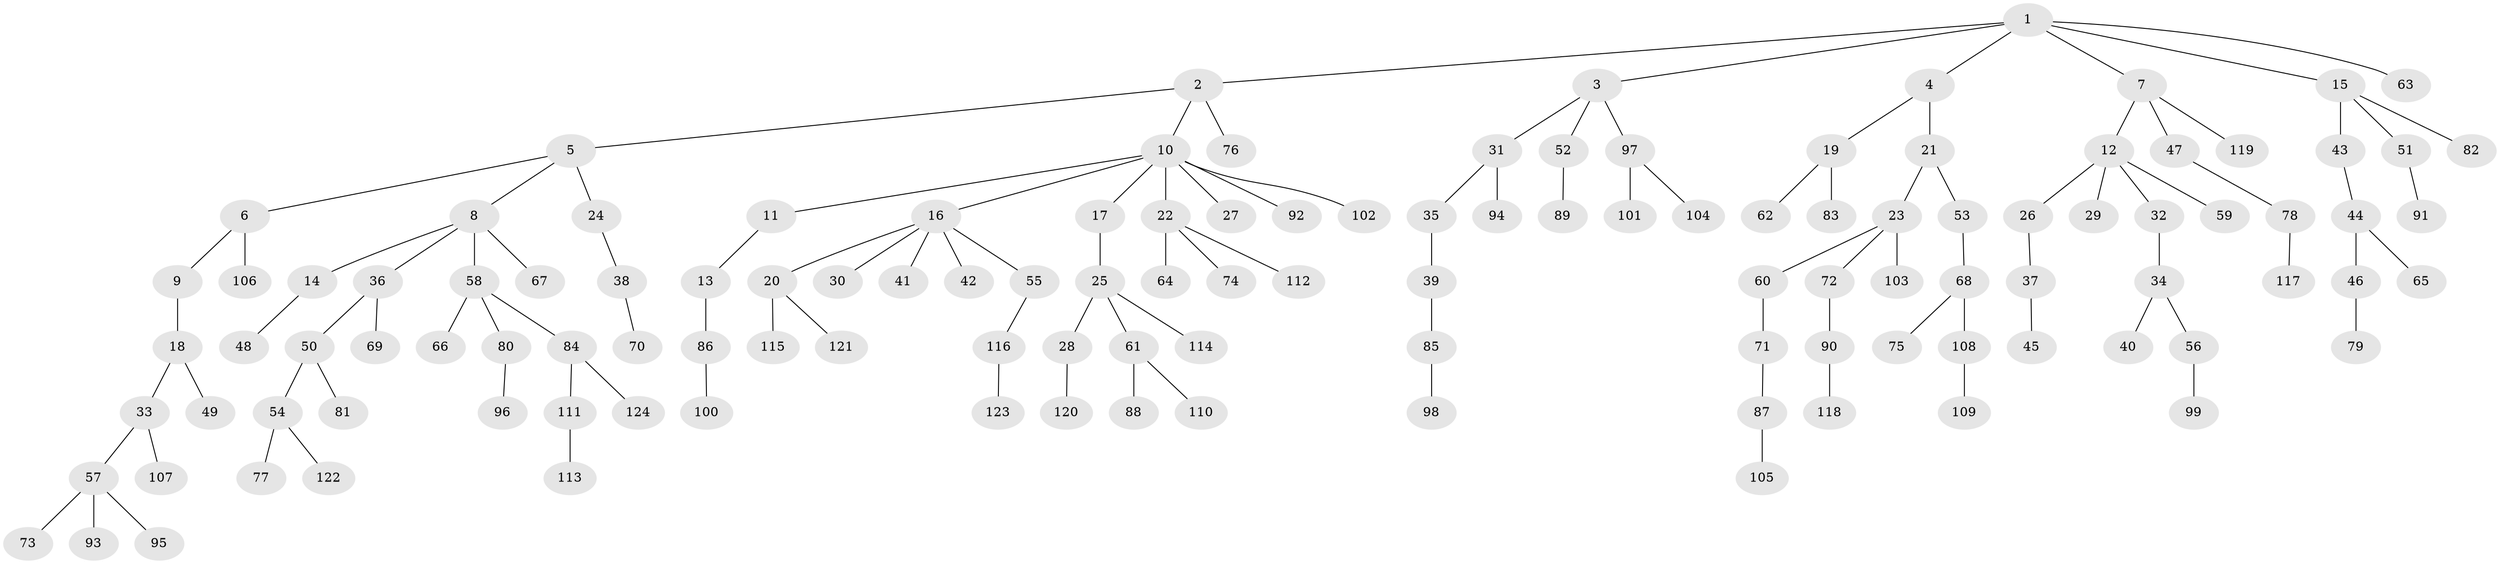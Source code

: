 // coarse degree distribution, {8: 0.023529411764705882, 3: 0.058823529411764705, 5: 0.047058823529411764, 4: 0.047058823529411764, 2: 0.29411764705882354, 7: 0.011764705882352941, 1: 0.5176470588235295}
// Generated by graph-tools (version 1.1) at 2025/52/02/27/25 19:52:12]
// undirected, 124 vertices, 123 edges
graph export_dot {
graph [start="1"]
  node [color=gray90,style=filled];
  1;
  2;
  3;
  4;
  5;
  6;
  7;
  8;
  9;
  10;
  11;
  12;
  13;
  14;
  15;
  16;
  17;
  18;
  19;
  20;
  21;
  22;
  23;
  24;
  25;
  26;
  27;
  28;
  29;
  30;
  31;
  32;
  33;
  34;
  35;
  36;
  37;
  38;
  39;
  40;
  41;
  42;
  43;
  44;
  45;
  46;
  47;
  48;
  49;
  50;
  51;
  52;
  53;
  54;
  55;
  56;
  57;
  58;
  59;
  60;
  61;
  62;
  63;
  64;
  65;
  66;
  67;
  68;
  69;
  70;
  71;
  72;
  73;
  74;
  75;
  76;
  77;
  78;
  79;
  80;
  81;
  82;
  83;
  84;
  85;
  86;
  87;
  88;
  89;
  90;
  91;
  92;
  93;
  94;
  95;
  96;
  97;
  98;
  99;
  100;
  101;
  102;
  103;
  104;
  105;
  106;
  107;
  108;
  109;
  110;
  111;
  112;
  113;
  114;
  115;
  116;
  117;
  118;
  119;
  120;
  121;
  122;
  123;
  124;
  1 -- 2;
  1 -- 3;
  1 -- 4;
  1 -- 7;
  1 -- 15;
  1 -- 63;
  2 -- 5;
  2 -- 10;
  2 -- 76;
  3 -- 31;
  3 -- 52;
  3 -- 97;
  4 -- 19;
  4 -- 21;
  5 -- 6;
  5 -- 8;
  5 -- 24;
  6 -- 9;
  6 -- 106;
  7 -- 12;
  7 -- 47;
  7 -- 119;
  8 -- 14;
  8 -- 36;
  8 -- 58;
  8 -- 67;
  9 -- 18;
  10 -- 11;
  10 -- 16;
  10 -- 17;
  10 -- 22;
  10 -- 27;
  10 -- 92;
  10 -- 102;
  11 -- 13;
  12 -- 26;
  12 -- 29;
  12 -- 32;
  12 -- 59;
  13 -- 86;
  14 -- 48;
  15 -- 43;
  15 -- 51;
  15 -- 82;
  16 -- 20;
  16 -- 30;
  16 -- 41;
  16 -- 42;
  16 -- 55;
  17 -- 25;
  18 -- 33;
  18 -- 49;
  19 -- 62;
  19 -- 83;
  20 -- 115;
  20 -- 121;
  21 -- 23;
  21 -- 53;
  22 -- 64;
  22 -- 74;
  22 -- 112;
  23 -- 60;
  23 -- 72;
  23 -- 103;
  24 -- 38;
  25 -- 28;
  25 -- 61;
  25 -- 114;
  26 -- 37;
  28 -- 120;
  31 -- 35;
  31 -- 94;
  32 -- 34;
  33 -- 57;
  33 -- 107;
  34 -- 40;
  34 -- 56;
  35 -- 39;
  36 -- 50;
  36 -- 69;
  37 -- 45;
  38 -- 70;
  39 -- 85;
  43 -- 44;
  44 -- 46;
  44 -- 65;
  46 -- 79;
  47 -- 78;
  50 -- 54;
  50 -- 81;
  51 -- 91;
  52 -- 89;
  53 -- 68;
  54 -- 77;
  54 -- 122;
  55 -- 116;
  56 -- 99;
  57 -- 73;
  57 -- 93;
  57 -- 95;
  58 -- 66;
  58 -- 80;
  58 -- 84;
  60 -- 71;
  61 -- 88;
  61 -- 110;
  68 -- 75;
  68 -- 108;
  71 -- 87;
  72 -- 90;
  78 -- 117;
  80 -- 96;
  84 -- 111;
  84 -- 124;
  85 -- 98;
  86 -- 100;
  87 -- 105;
  90 -- 118;
  97 -- 101;
  97 -- 104;
  108 -- 109;
  111 -- 113;
  116 -- 123;
}
